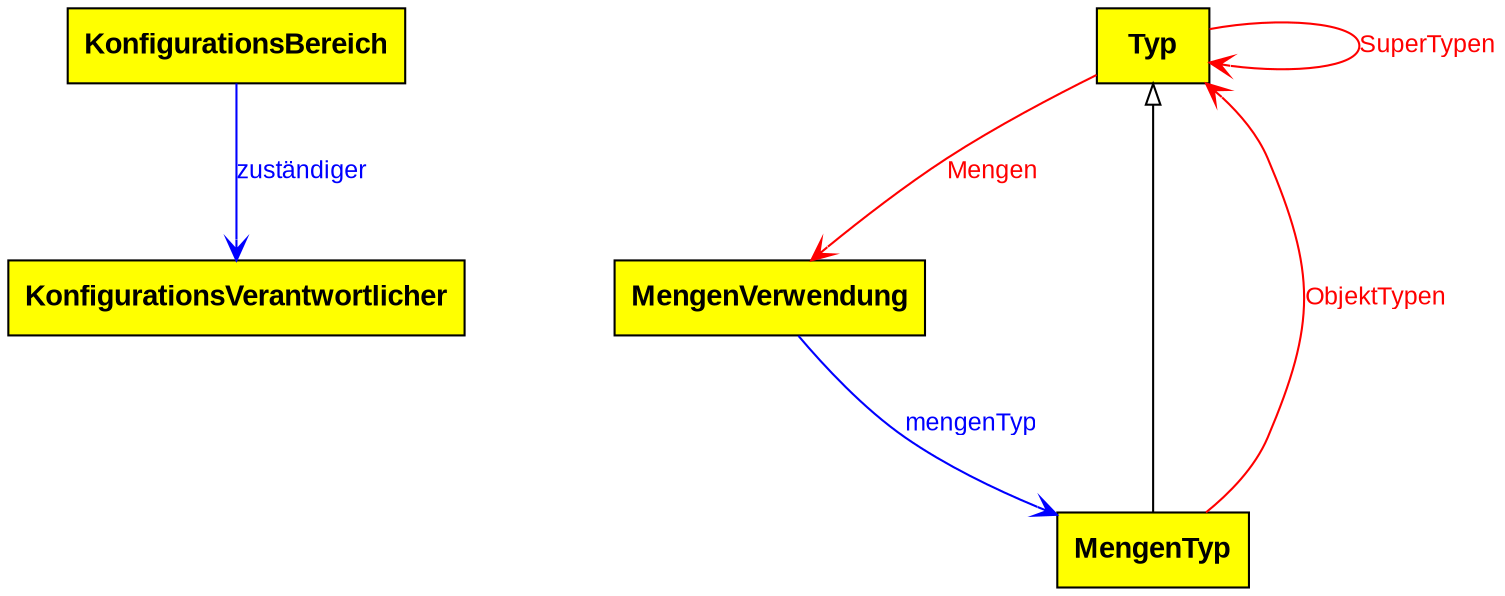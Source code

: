 digraph {

  graph [ranksep=1 nodesep=1];
  node [fillcolor=yellow shape=rect style=filled ranksep=2 fontname="Arial bold" fontsize=14]
  edge [arrowhead=vee fontname=Arial fontsize=12]

  KonfigurationsBereich -> KonfigurationsVerantwortlicher [label=zuständiger color=blue fontcolor=blue]

//  Typ -> AttributgruppenVerwendung [label=Attributgruppen color=red fontcolor=red]
  Typ -> MengenVerwendung [label=Mengen color=red fontcolor=red]
  Typ -> Typ [label=SuperTypen color=red fontcolor=red]

  MengenVerwendung -> MengenTyp [label=mengenTyp color=blue fontcolor=blue]

  MengenTyp -> Typ [arrowhead=onormal]
  MengenTyp -> Typ [label=ObjektTypen color=red fontcolor=red]

//  MengenVerwendung -> MengenTyp [label=mengenTyp color=blue fontcolor=blue]
//  MengenTyp -> Typ [arrowhead=onormal]
//  MengenTyp -> Typ [label=ObjektTypen color=red fontcolor=red]

//  Attributgruppe -> AttributMenge [arrowhead=onormal]
//  AttributgruppenVerwendung -> Attributgruppe [label=Attributgruppe color=blue fontcolor=blue]
//  AttributgruppenVerwendung -> Aspekt [label=Aspekt color=blue fontcolor=blue]

//  AttributMenge -> Attribut [label=Attribute color=red fontcolor=red]
//  Attribut -> AttributTyp [label=attributTyp color=blue fontcolor=blue]

//  AttributTyp -> GanzzahlAttributTyp [arrowhead=onormal]
//  GanzzahlAttributTyp -> WerteBereich [label=bereich color=blue fontcolor=blue]
//  GanzzahlAttributTyp -> WerteZustand [label=zustände color=red fontcolor=red]

//  AttributTyp -> KommazahlAttributTyp [arrowhead=onormal]

//  AttributTyp -> ObjektReferenzAttributTyp [arrowhead=onormal]
//  ObjektReferenzAttributTyp -> Typ [label=typ color=blue fontcolor=blue]

//  AttributTyp -> ZeichenkettenAttributTyp [arrowhead=onormal]

//  AttributTyp -> ZeitstempelAttributTyp [arrowhead=onormal]

//  AttributListenDefinition -> AttributTyp [arrowhead=onormal]
//  AttributListenDefinition -> AttributMenge [arrowhead=onormal]

}
